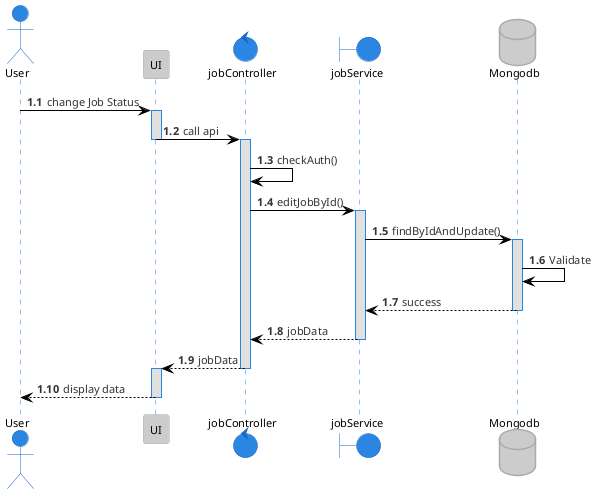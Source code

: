 @startuml changeJobStatus
!theme reddress-lightblue

autonumber 1.1
actor User
participant UI
control  jobController
boundary jobService
database Mongodb

User -> UI: change Job Status
activate UI
UI -> jobController: call api
deactivate UI
activate jobController
jobController -> jobController: checkAuth()
jobController -> jobService: editJobById()
activate jobService
jobService -> Mongodb: findByIdAndUpdate()
activate Mongodb
Mongodb -> Mongodb: Validate
Mongodb --> jobService: success
deactivate Mongodb
jobService --> jobController: jobData
deactivate jobService
jobController --> UI: jobData
deactivate jobController
activate UI
UI --> User: display data
deactivate UI

@enduml
